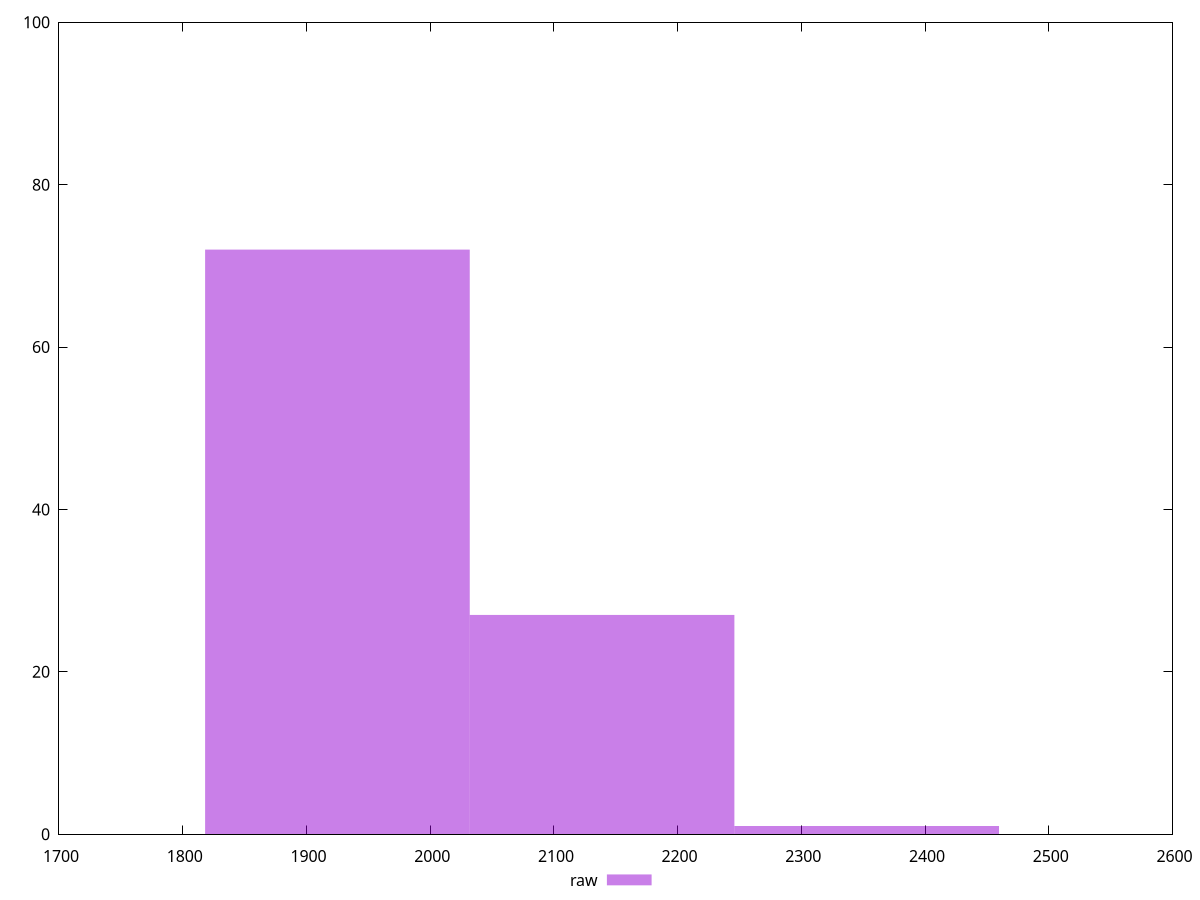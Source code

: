 reset
set terminal svg size 640, 490 enhanced background rgb 'white'
set output "report_00007_2020-12-11T15:55:29.892Z/first-cpu-idle/samples/pages+cached/raw/histogram.svg"

$raw <<EOF
1925.0464156825442 72
2138.9404618694934 27
2352.834508056443 1
EOF

set key outside below
set boxwidth 213.89404618694937
set yrange [0:100]
set style fill transparent solid 0.5 noborder

plot \
  $raw title "raw" with boxes, \


reset